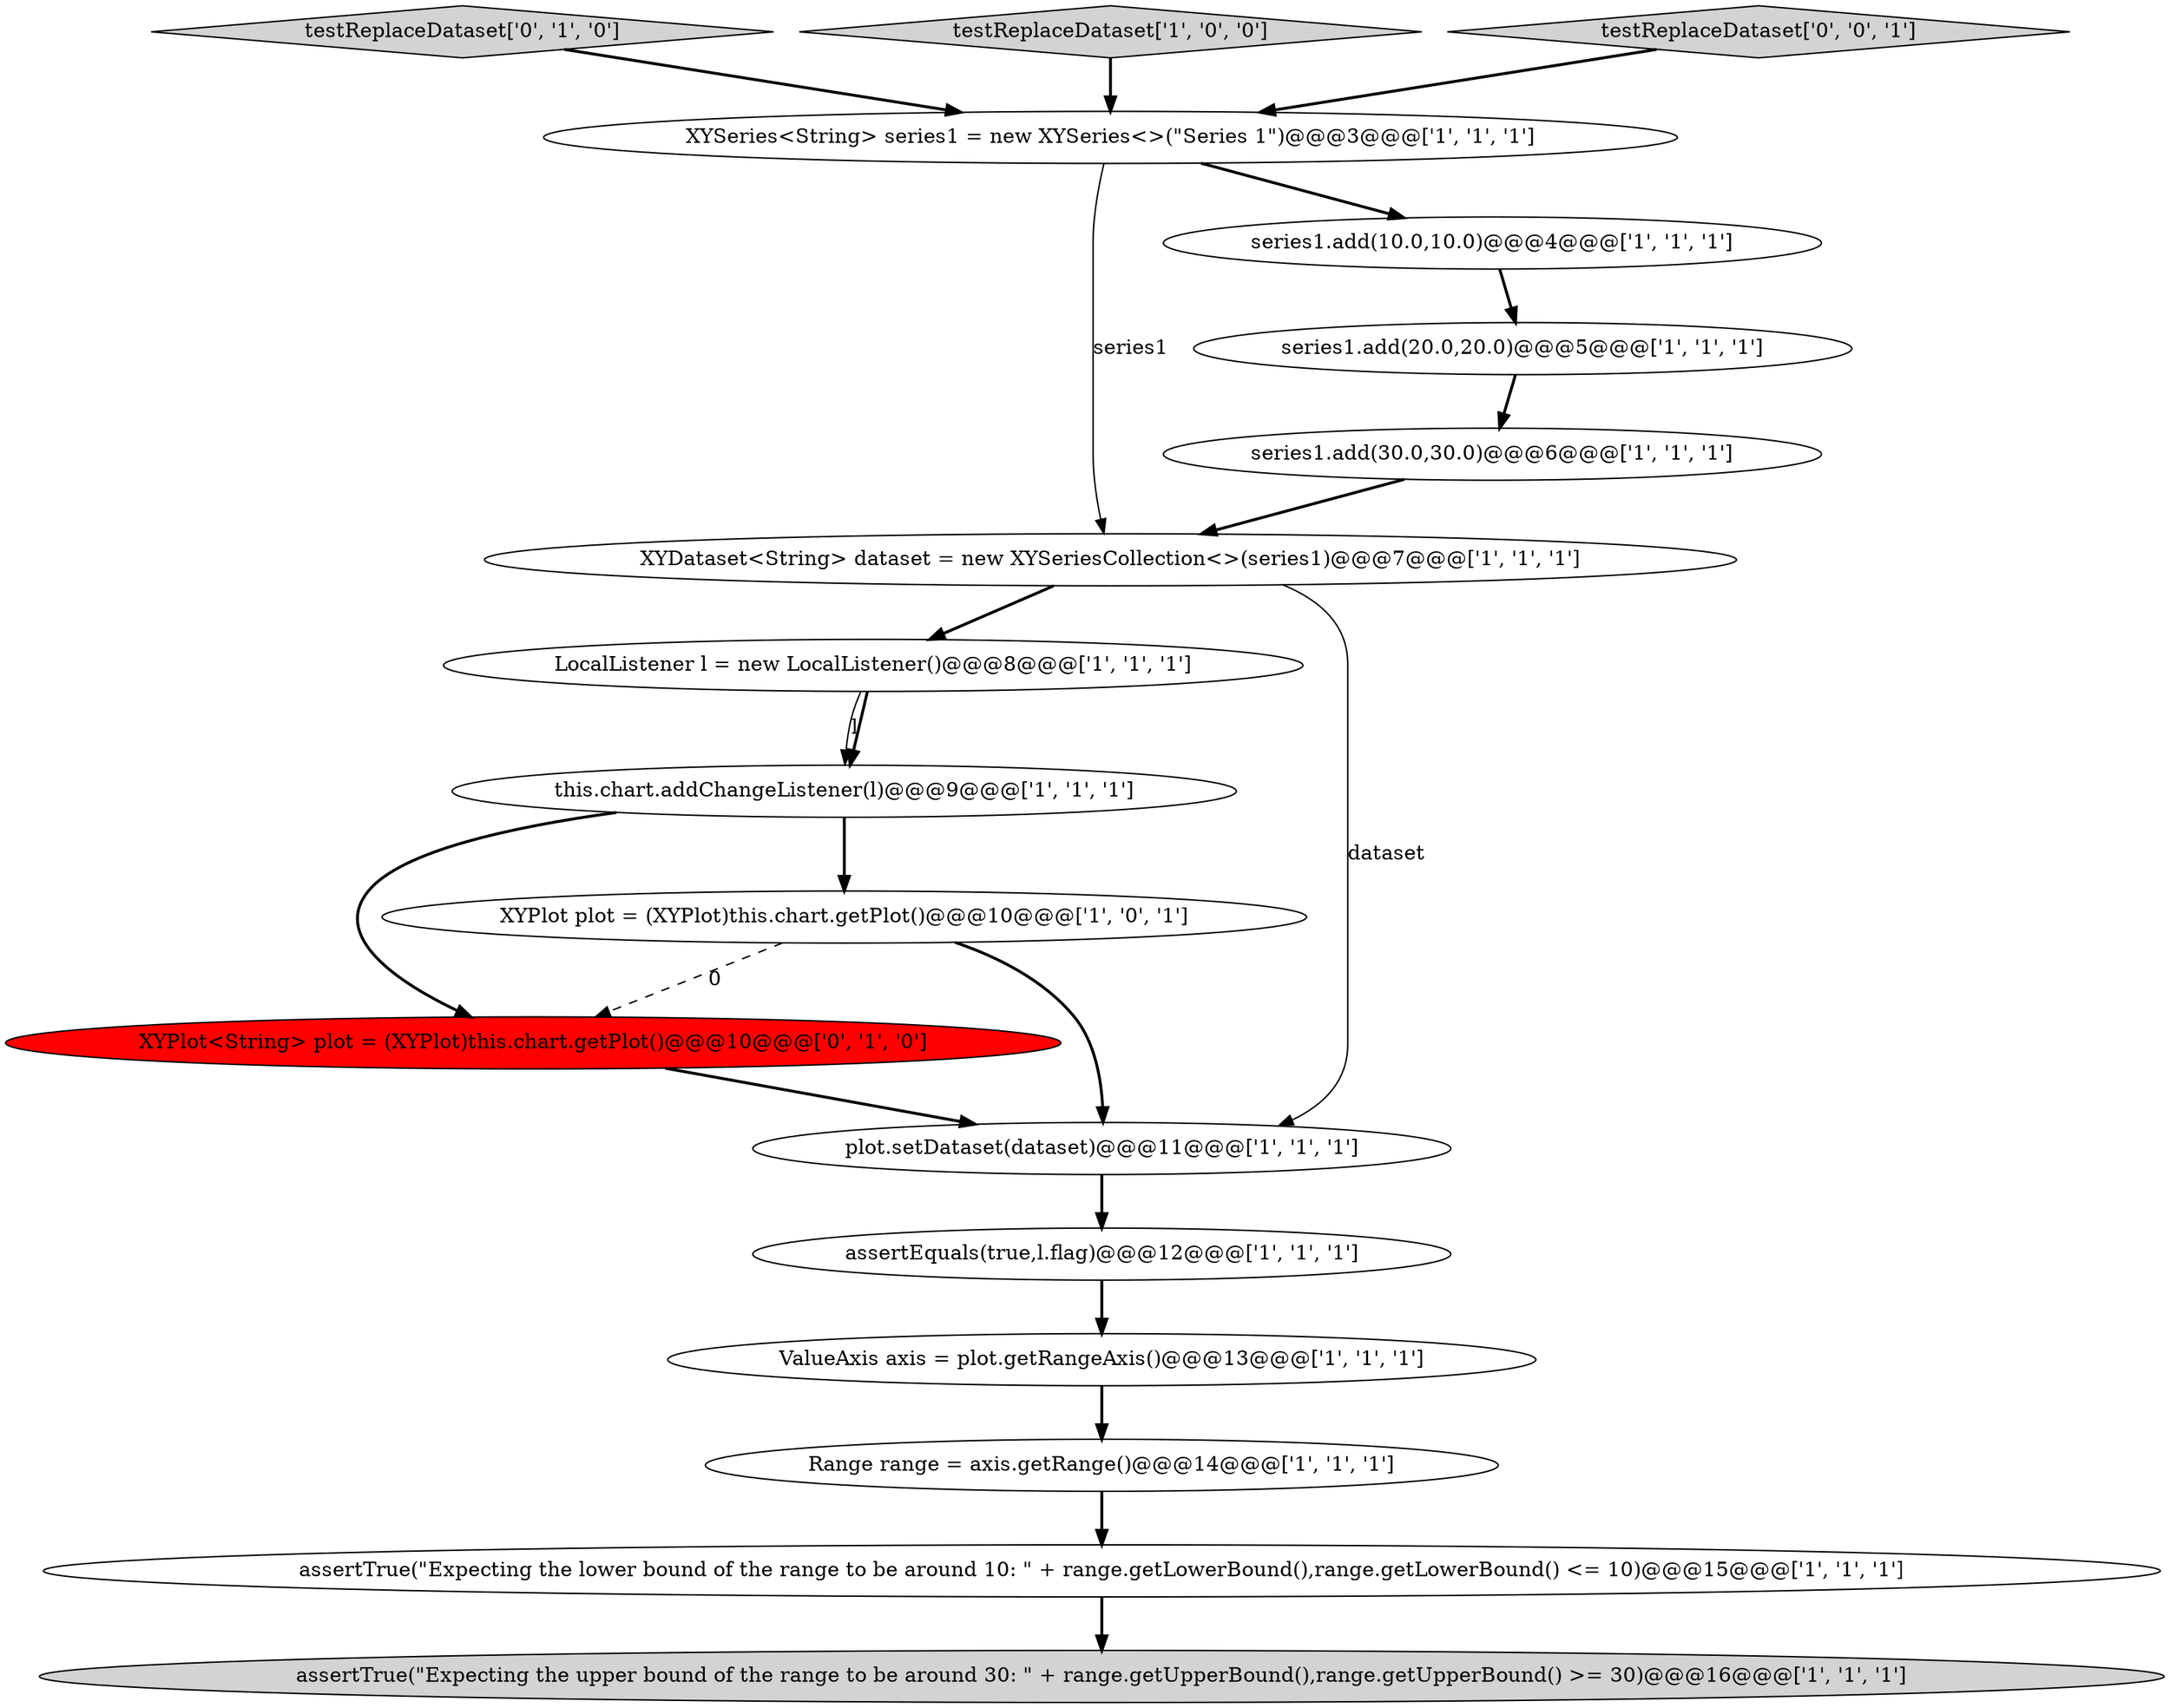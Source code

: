 digraph {
11 [style = filled, label = "XYDataset<String> dataset = new XYSeriesCollection<>(series1)@@@7@@@['1', '1', '1']", fillcolor = white, shape = ellipse image = "AAA0AAABBB1BBB"];
16 [style = filled, label = "testReplaceDataset['0', '1', '0']", fillcolor = lightgray, shape = diamond image = "AAA0AAABBB2BBB"];
9 [style = filled, label = "LocalListener l = new LocalListener()@@@8@@@['1', '1', '1']", fillcolor = white, shape = ellipse image = "AAA0AAABBB1BBB"];
2 [style = filled, label = "this.chart.addChangeListener(l)@@@9@@@['1', '1', '1']", fillcolor = white, shape = ellipse image = "AAA0AAABBB1BBB"];
0 [style = filled, label = "series1.add(10.0,10.0)@@@4@@@['1', '1', '1']", fillcolor = white, shape = ellipse image = "AAA0AAABBB1BBB"];
13 [style = filled, label = "series1.add(20.0,20.0)@@@5@@@['1', '1', '1']", fillcolor = white, shape = ellipse image = "AAA0AAABBB1BBB"];
14 [style = filled, label = "testReplaceDataset['1', '0', '0']", fillcolor = lightgray, shape = diamond image = "AAA0AAABBB1BBB"];
5 [style = filled, label = "XYPlot plot = (XYPlot)this.chart.getPlot()@@@10@@@['1', '0', '1']", fillcolor = white, shape = ellipse image = "AAA0AAABBB1BBB"];
17 [style = filled, label = "testReplaceDataset['0', '0', '1']", fillcolor = lightgray, shape = diamond image = "AAA0AAABBB3BBB"];
8 [style = filled, label = "XYSeries<String> series1 = new XYSeries<>(\"Series 1\")@@@3@@@['1', '1', '1']", fillcolor = white, shape = ellipse image = "AAA0AAABBB1BBB"];
12 [style = filled, label = "ValueAxis axis = plot.getRangeAxis()@@@13@@@['1', '1', '1']", fillcolor = white, shape = ellipse image = "AAA0AAABBB1BBB"];
3 [style = filled, label = "Range range = axis.getRange()@@@14@@@['1', '1', '1']", fillcolor = white, shape = ellipse image = "AAA0AAABBB1BBB"];
1 [style = filled, label = "series1.add(30.0,30.0)@@@6@@@['1', '1', '1']", fillcolor = white, shape = ellipse image = "AAA0AAABBB1BBB"];
4 [style = filled, label = "assertTrue(\"Expecting the lower bound of the range to be around 10: \" + range.getLowerBound(),range.getLowerBound() <= 10)@@@15@@@['1', '1', '1']", fillcolor = white, shape = ellipse image = "AAA0AAABBB1BBB"];
10 [style = filled, label = "assertEquals(true,l.flag)@@@12@@@['1', '1', '1']", fillcolor = white, shape = ellipse image = "AAA0AAABBB1BBB"];
7 [style = filled, label = "assertTrue(\"Expecting the upper bound of the range to be around 30: \" + range.getUpperBound(),range.getUpperBound() >= 30)@@@16@@@['1', '1', '1']", fillcolor = lightgray, shape = ellipse image = "AAA0AAABBB1BBB"];
15 [style = filled, label = "XYPlot<String> plot = (XYPlot)this.chart.getPlot()@@@10@@@['0', '1', '0']", fillcolor = red, shape = ellipse image = "AAA1AAABBB2BBB"];
6 [style = filled, label = "plot.setDataset(dataset)@@@11@@@['1', '1', '1']", fillcolor = white, shape = ellipse image = "AAA0AAABBB1BBB"];
17->8 [style = bold, label=""];
0->13 [style = bold, label=""];
16->8 [style = bold, label=""];
9->2 [style = bold, label=""];
11->6 [style = solid, label="dataset"];
8->11 [style = solid, label="series1"];
15->6 [style = bold, label=""];
11->9 [style = bold, label=""];
9->2 [style = solid, label="l"];
3->4 [style = bold, label=""];
4->7 [style = bold, label=""];
13->1 [style = bold, label=""];
1->11 [style = bold, label=""];
8->0 [style = bold, label=""];
5->6 [style = bold, label=""];
10->12 [style = bold, label=""];
6->10 [style = bold, label=""];
2->15 [style = bold, label=""];
14->8 [style = bold, label=""];
12->3 [style = bold, label=""];
5->15 [style = dashed, label="0"];
2->5 [style = bold, label=""];
}
